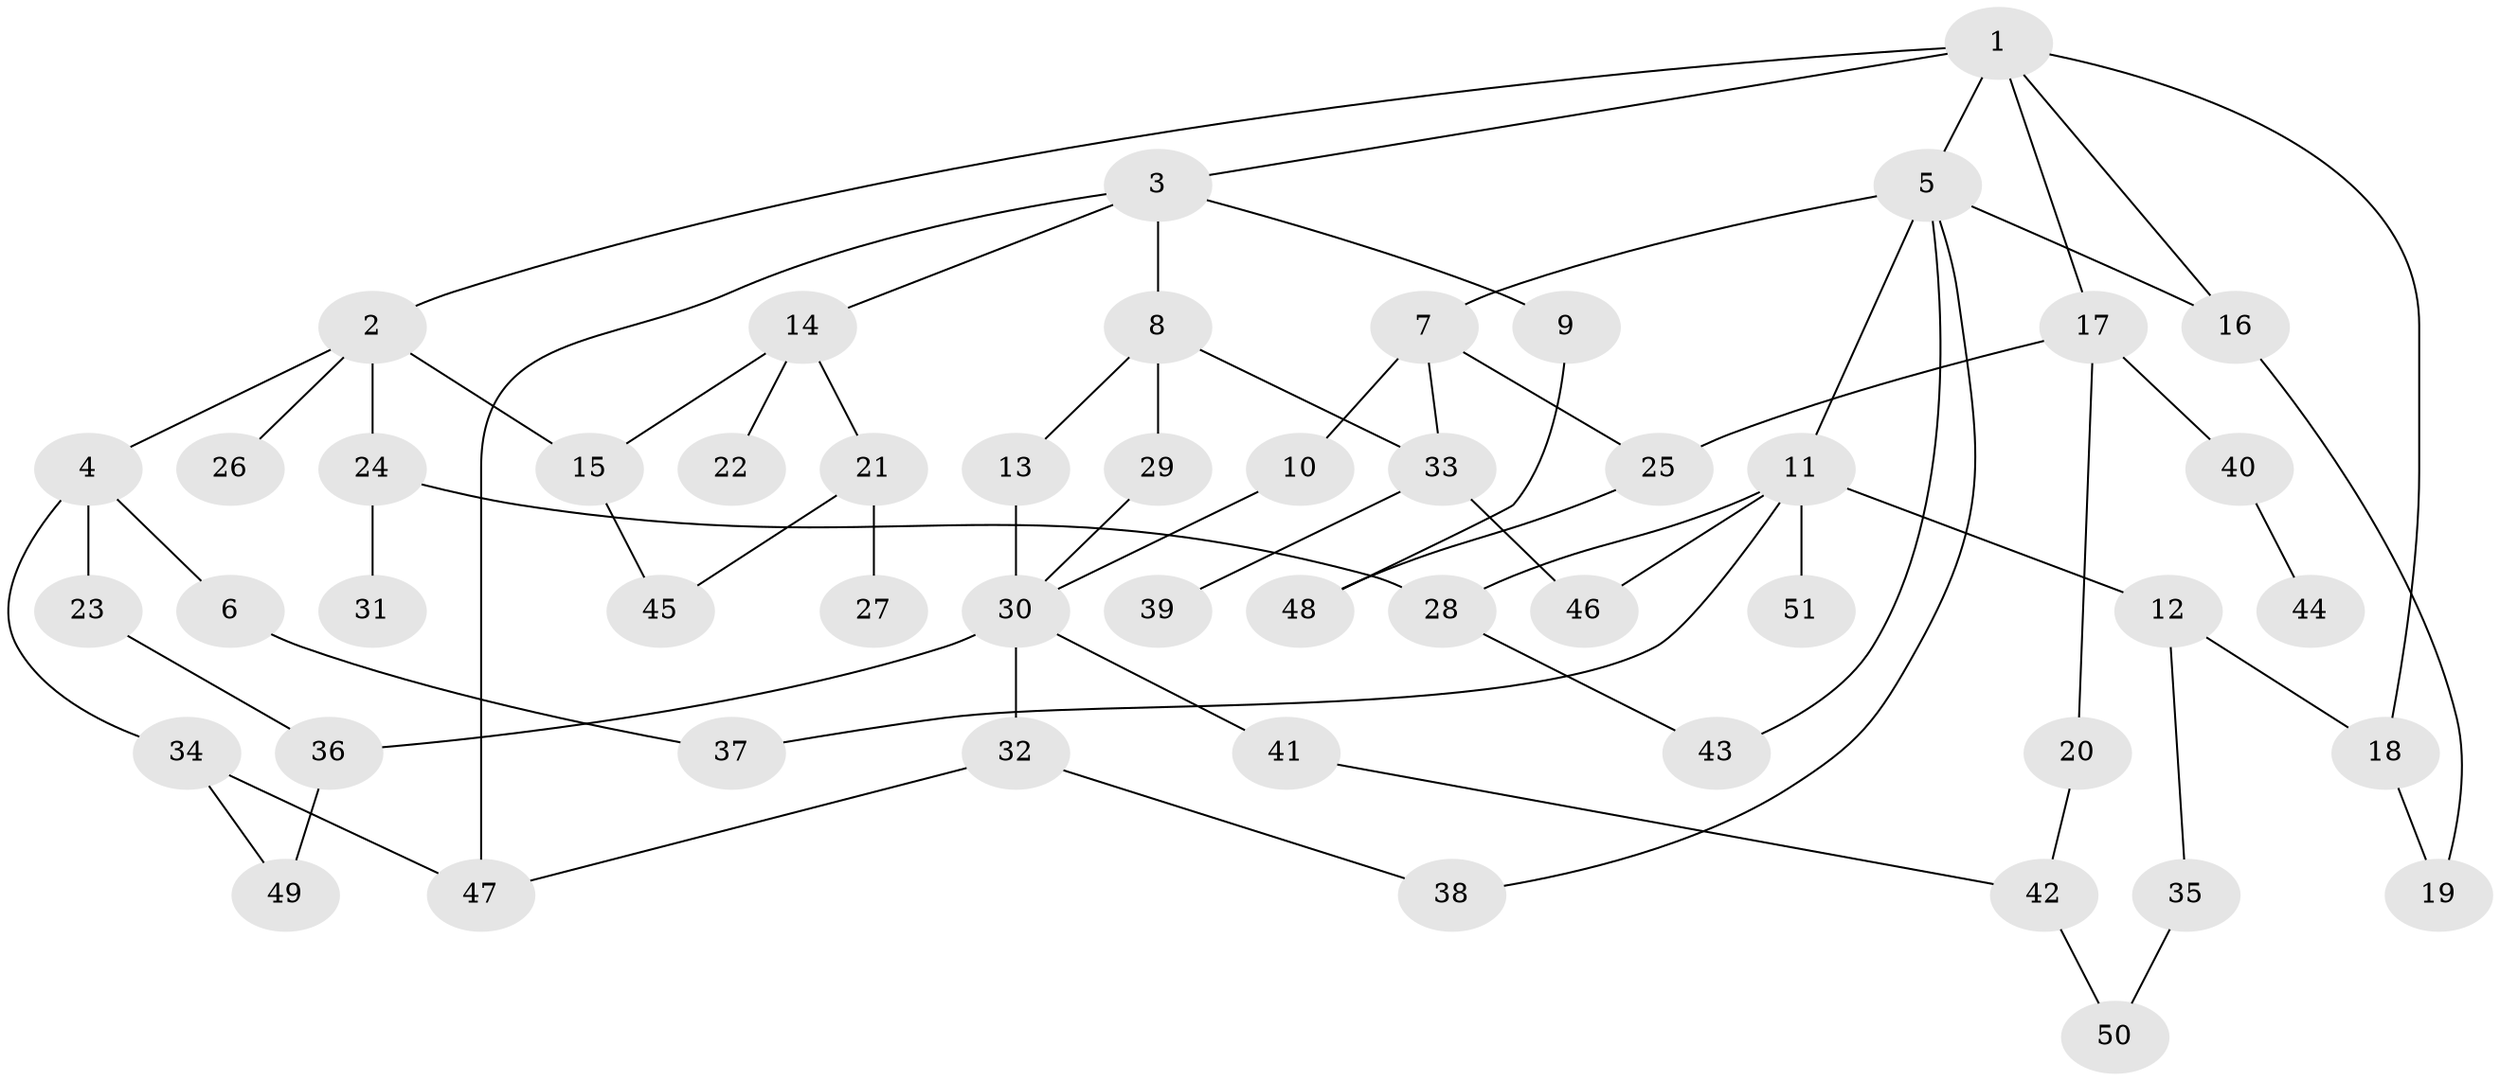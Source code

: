 // coarse degree distribution, {5: 0.1, 6: 0.1, 4: 0.13333333333333333, 8: 0.03333333333333333, 2: 0.26666666666666666, 3: 0.2, 1: 0.16666666666666666}
// Generated by graph-tools (version 1.1) at 2025/16/03/04/25 18:16:52]
// undirected, 51 vertices, 71 edges
graph export_dot {
graph [start="1"]
  node [color=gray90,style=filled];
  1;
  2;
  3;
  4;
  5;
  6;
  7;
  8;
  9;
  10;
  11;
  12;
  13;
  14;
  15;
  16;
  17;
  18;
  19;
  20;
  21;
  22;
  23;
  24;
  25;
  26;
  27;
  28;
  29;
  30;
  31;
  32;
  33;
  34;
  35;
  36;
  37;
  38;
  39;
  40;
  41;
  42;
  43;
  44;
  45;
  46;
  47;
  48;
  49;
  50;
  51;
  1 -- 2;
  1 -- 3;
  1 -- 5;
  1 -- 16;
  1 -- 17;
  1 -- 18;
  2 -- 4;
  2 -- 15;
  2 -- 24;
  2 -- 26;
  3 -- 8;
  3 -- 9;
  3 -- 14;
  3 -- 47;
  4 -- 6;
  4 -- 23;
  4 -- 34;
  5 -- 7;
  5 -- 11;
  5 -- 38;
  5 -- 16;
  5 -- 43;
  6 -- 37;
  7 -- 10;
  7 -- 33;
  7 -- 25;
  8 -- 13;
  8 -- 29;
  8 -- 33;
  9 -- 48;
  10 -- 30;
  11 -- 12;
  11 -- 28;
  11 -- 46;
  11 -- 51;
  11 -- 37;
  12 -- 35;
  12 -- 18;
  13 -- 30;
  14 -- 21;
  14 -- 22;
  14 -- 15;
  15 -- 45;
  16 -- 19;
  17 -- 20;
  17 -- 25;
  17 -- 40;
  18 -- 19;
  20 -- 42;
  21 -- 27;
  21 -- 45;
  23 -- 36;
  24 -- 31;
  24 -- 28;
  25 -- 48;
  28 -- 43;
  29 -- 30;
  30 -- 32;
  30 -- 41;
  30 -- 36;
  32 -- 47;
  32 -- 38;
  33 -- 39;
  33 -- 46;
  34 -- 47;
  34 -- 49;
  35 -- 50;
  36 -- 49;
  40 -- 44;
  41 -- 42;
  42 -- 50;
}
